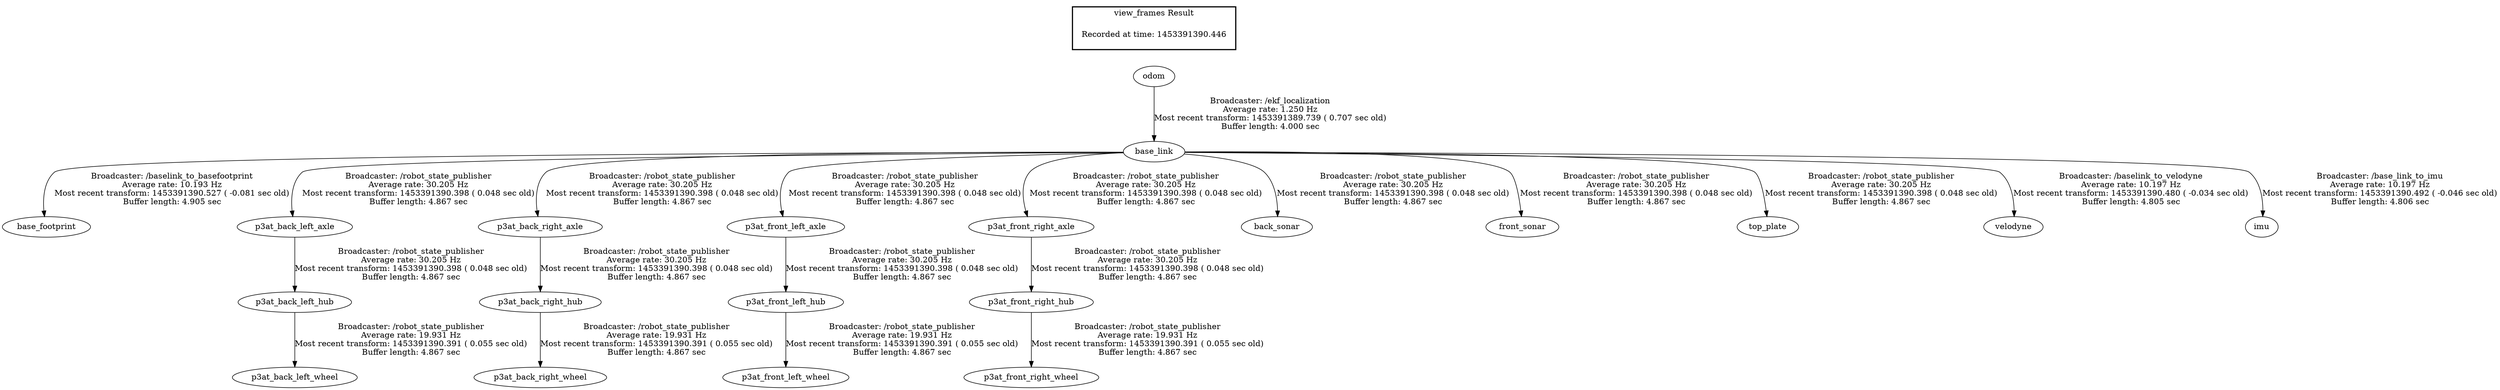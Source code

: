 digraph G {
"base_link" -> "base_footprint"[label="Broadcaster: /baselink_to_basefootprint\nAverage rate: 10.193 Hz\nMost recent transform: 1453391390.527 ( -0.081 sec old)\nBuffer length: 4.905 sec\n"];
"odom" -> "base_link"[label="Broadcaster: /ekf_localization\nAverage rate: 1.250 Hz\nMost recent transform: 1453391389.739 ( 0.707 sec old)\nBuffer length: 4.000 sec\n"];
"p3at_back_left_hub" -> "p3at_back_left_wheel"[label="Broadcaster: /robot_state_publisher\nAverage rate: 19.931 Hz\nMost recent transform: 1453391390.391 ( 0.055 sec old)\nBuffer length: 4.867 sec\n"];
"p3at_back_left_axle" -> "p3at_back_left_hub"[label="Broadcaster: /robot_state_publisher\nAverage rate: 30.205 Hz\nMost recent transform: 1453391390.398 ( 0.048 sec old)\nBuffer length: 4.867 sec\n"];
"p3at_back_right_hub" -> "p3at_back_right_wheel"[label="Broadcaster: /robot_state_publisher\nAverage rate: 19.931 Hz\nMost recent transform: 1453391390.391 ( 0.055 sec old)\nBuffer length: 4.867 sec\n"];
"p3at_back_right_axle" -> "p3at_back_right_hub"[label="Broadcaster: /robot_state_publisher\nAverage rate: 30.205 Hz\nMost recent transform: 1453391390.398 ( 0.048 sec old)\nBuffer length: 4.867 sec\n"];
"p3at_front_left_hub" -> "p3at_front_left_wheel"[label="Broadcaster: /robot_state_publisher\nAverage rate: 19.931 Hz\nMost recent transform: 1453391390.391 ( 0.055 sec old)\nBuffer length: 4.867 sec\n"];
"p3at_front_left_axle" -> "p3at_front_left_hub"[label="Broadcaster: /robot_state_publisher\nAverage rate: 30.205 Hz\nMost recent transform: 1453391390.398 ( 0.048 sec old)\nBuffer length: 4.867 sec\n"];
"p3at_front_right_hub" -> "p3at_front_right_wheel"[label="Broadcaster: /robot_state_publisher\nAverage rate: 19.931 Hz\nMost recent transform: 1453391390.391 ( 0.055 sec old)\nBuffer length: 4.867 sec\n"];
"p3at_front_right_axle" -> "p3at_front_right_hub"[label="Broadcaster: /robot_state_publisher\nAverage rate: 30.205 Hz\nMost recent transform: 1453391390.398 ( 0.048 sec old)\nBuffer length: 4.867 sec\n"];
"base_link" -> "back_sonar"[label="Broadcaster: /robot_state_publisher\nAverage rate: 30.205 Hz\nMost recent transform: 1453391390.398 ( 0.048 sec old)\nBuffer length: 4.867 sec\n"];
"base_link" -> "front_sonar"[label="Broadcaster: /robot_state_publisher\nAverage rate: 30.205 Hz\nMost recent transform: 1453391390.398 ( 0.048 sec old)\nBuffer length: 4.867 sec\n"];
"base_link" -> "p3at_front_left_axle"[label="Broadcaster: /robot_state_publisher\nAverage rate: 30.205 Hz\nMost recent transform: 1453391390.398 ( 0.048 sec old)\nBuffer length: 4.867 sec\n"];
"base_link" -> "p3at_front_right_axle"[label="Broadcaster: /robot_state_publisher\nAverage rate: 30.205 Hz\nMost recent transform: 1453391390.398 ( 0.048 sec old)\nBuffer length: 4.867 sec\n"];
"base_link" -> "top_plate"[label="Broadcaster: /robot_state_publisher\nAverage rate: 30.205 Hz\nMost recent transform: 1453391390.398 ( 0.048 sec old)\nBuffer length: 4.867 sec\n"];
"base_link" -> "p3at_back_left_axle"[label="Broadcaster: /robot_state_publisher\nAverage rate: 30.205 Hz\nMost recent transform: 1453391390.398 ( 0.048 sec old)\nBuffer length: 4.867 sec\n"];
"base_link" -> "p3at_back_right_axle"[label="Broadcaster: /robot_state_publisher\nAverage rate: 30.205 Hz\nMost recent transform: 1453391390.398 ( 0.048 sec old)\nBuffer length: 4.867 sec\n"];
"base_link" -> "velodyne"[label="Broadcaster: /baselink_to_velodyne\nAverage rate: 10.197 Hz\nMost recent transform: 1453391390.480 ( -0.034 sec old)\nBuffer length: 4.805 sec\n"];
"base_link" -> "imu"[label="Broadcaster: /base_link_to_imu\nAverage rate: 10.197 Hz\nMost recent transform: 1453391390.492 ( -0.046 sec old)\nBuffer length: 4.806 sec\n"];
edge [style=invis];
 subgraph cluster_legend { style=bold; color=black; label ="view_frames Result";
"Recorded at time: 1453391390.446"[ shape=plaintext ] ;
 }->"odom";
}